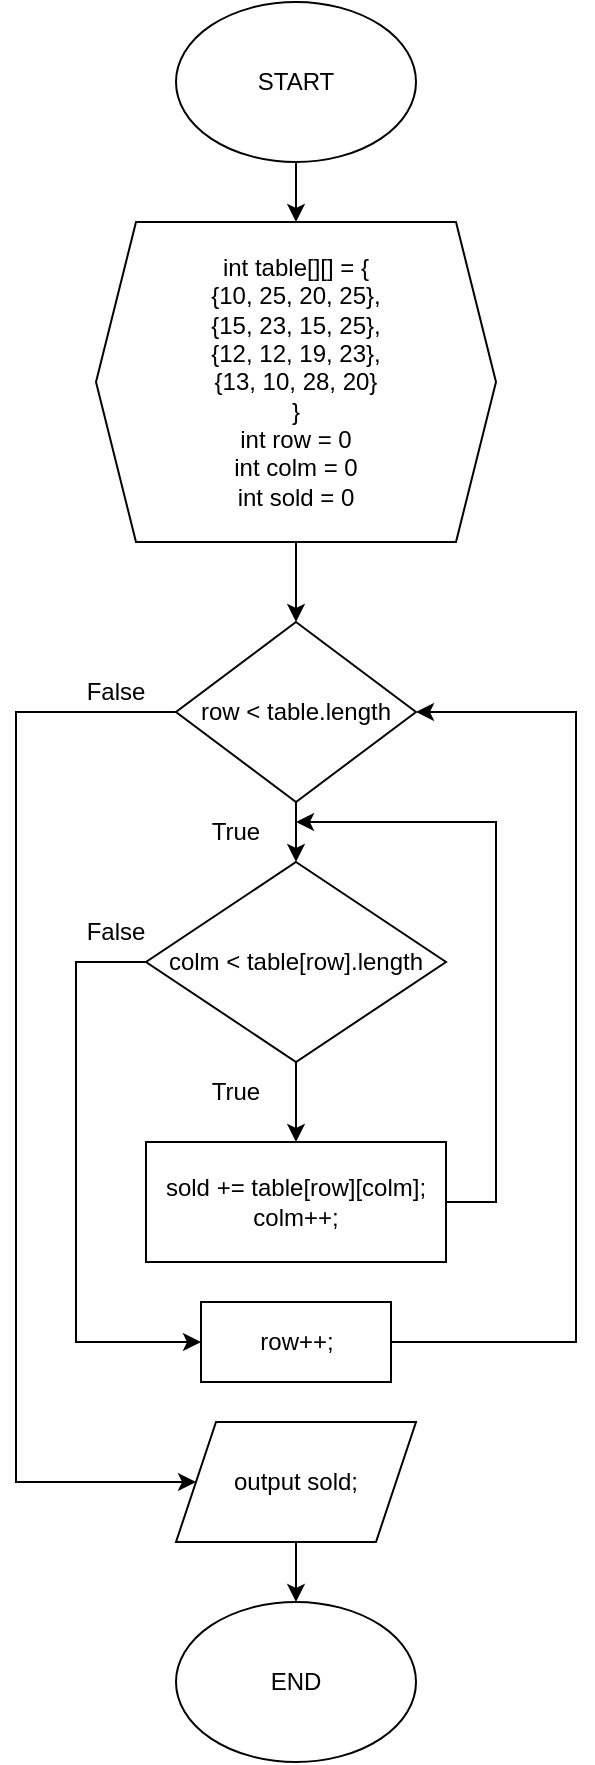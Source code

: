 <mxfile version="20.5.3" type="device" pages="3"><diagram id="sktFcx5SvW9-tHb6Rfi8" name="A"><mxGraphModel dx="2417" dy="930" grid="1" gridSize="10" guides="1" tooltips="1" connect="1" arrows="1" fold="1" page="1" pageScale="1" pageWidth="827" pageHeight="1169" math="0" shadow="0"><root><mxCell id="0"/><mxCell id="1" parent="0"/><mxCell id="OgRtUew9gYS7dEPXwe9Q-3" value="" style="edgeStyle=orthogonalEdgeStyle;rounded=0;orthogonalLoop=1;jettySize=auto;html=1;" edge="1" parent="1" source="OgRtUew9gYS7dEPXwe9Q-1" target="OgRtUew9gYS7dEPXwe9Q-2"><mxGeometry relative="1" as="geometry"/></mxCell><mxCell id="OgRtUew9gYS7dEPXwe9Q-1" value="START" style="ellipse;whiteSpace=wrap;html=1;" vertex="1" parent="1"><mxGeometry x="240" y="30" width="120" height="80" as="geometry"/></mxCell><mxCell id="OgRtUew9gYS7dEPXwe9Q-5" value="" style="edgeStyle=orthogonalEdgeStyle;rounded=0;orthogonalLoop=1;jettySize=auto;html=1;" edge="1" parent="1" source="OgRtUew9gYS7dEPXwe9Q-2" target="OgRtUew9gYS7dEPXwe9Q-4"><mxGeometry relative="1" as="geometry"/></mxCell><mxCell id="OgRtUew9gYS7dEPXwe9Q-2" value="int table[][] = {&lt;br&gt;{10, 25, 20, 25},&lt;br&gt;{15, 23, 15, 25},&lt;br&gt;{12, 12, 19, 23},&lt;br&gt;{13, 10, 28, 20}&lt;br&gt;}&lt;br&gt;int row = 0&lt;br&gt;int colm = 0 &lt;br&gt;int sold = 0" style="shape=hexagon;perimeter=hexagonPerimeter2;whiteSpace=wrap;html=1;fixedSize=1;" vertex="1" parent="1"><mxGeometry x="200" y="140" width="200" height="160" as="geometry"/></mxCell><mxCell id="OgRtUew9gYS7dEPXwe9Q-8" value="" style="edgeStyle=orthogonalEdgeStyle;rounded=0;orthogonalLoop=1;jettySize=auto;html=1;" edge="1" parent="1" source="OgRtUew9gYS7dEPXwe9Q-4" target="OgRtUew9gYS7dEPXwe9Q-7"><mxGeometry relative="1" as="geometry"/></mxCell><mxCell id="OgRtUew9gYS7dEPXwe9Q-13" style="edgeStyle=orthogonalEdgeStyle;rounded=0;orthogonalLoop=1;jettySize=auto;html=1;entryX=0;entryY=0.5;entryDx=0;entryDy=0;" edge="1" parent="1" source="OgRtUew9gYS7dEPXwe9Q-4" target="OgRtUew9gYS7dEPXwe9Q-17"><mxGeometry relative="1" as="geometry"><mxPoint x="240.0" y="820" as="targetPoint"/><Array as="points"><mxPoint x="160" y="385"/><mxPoint x="160" y="770"/><mxPoint x="240" y="770"/></Array></mxGeometry></mxCell><mxCell id="OgRtUew9gYS7dEPXwe9Q-4" value="row &amp;lt; table.length" style="rhombus;whiteSpace=wrap;html=1;" vertex="1" parent="1"><mxGeometry x="240" y="340" width="120" height="90" as="geometry"/></mxCell><mxCell id="OgRtUew9gYS7dEPXwe9Q-10" value="" style="edgeStyle=orthogonalEdgeStyle;rounded=0;orthogonalLoop=1;jettySize=auto;html=1;" edge="1" parent="1" source="OgRtUew9gYS7dEPXwe9Q-7" target="OgRtUew9gYS7dEPXwe9Q-9"><mxGeometry relative="1" as="geometry"/></mxCell><mxCell id="OgRtUew9gYS7dEPXwe9Q-15" style="edgeStyle=orthogonalEdgeStyle;rounded=0;orthogonalLoop=1;jettySize=auto;html=1;entryX=0;entryY=0.5;entryDx=0;entryDy=0;" edge="1" parent="1" source="OgRtUew9gYS7dEPXwe9Q-7" target="OgRtUew9gYS7dEPXwe9Q-14"><mxGeometry relative="1" as="geometry"><Array as="points"><mxPoint x="190" y="510"/><mxPoint x="190" y="700"/></Array></mxGeometry></mxCell><mxCell id="OgRtUew9gYS7dEPXwe9Q-7" value="colm &amp;lt; table[row].length" style="rhombus;whiteSpace=wrap;html=1;" vertex="1" parent="1"><mxGeometry x="225" y="460" width="150" height="100" as="geometry"/></mxCell><mxCell id="OgRtUew9gYS7dEPXwe9Q-11" style="edgeStyle=orthogonalEdgeStyle;rounded=0;orthogonalLoop=1;jettySize=auto;html=1;exitX=1;exitY=0.5;exitDx=0;exitDy=0;" edge="1" parent="1" source="OgRtUew9gYS7dEPXwe9Q-9"><mxGeometry relative="1" as="geometry"><mxPoint x="300" y="440" as="targetPoint"/><Array as="points"><mxPoint x="400" y="630"/><mxPoint x="400" y="440"/></Array></mxGeometry></mxCell><mxCell id="OgRtUew9gYS7dEPXwe9Q-9" value="sold += table[row][colm];&lt;br&gt;colm++;" style="rounded=0;whiteSpace=wrap;html=1;" vertex="1" parent="1"><mxGeometry x="225" y="600" width="150" height="60" as="geometry"/></mxCell><mxCell id="OgRtUew9gYS7dEPXwe9Q-16" style="edgeStyle=orthogonalEdgeStyle;rounded=0;orthogonalLoop=1;jettySize=auto;html=1;entryX=1;entryY=0.5;entryDx=0;entryDy=0;" edge="1" parent="1" source="OgRtUew9gYS7dEPXwe9Q-14" target="OgRtUew9gYS7dEPXwe9Q-4"><mxGeometry relative="1" as="geometry"><Array as="points"><mxPoint x="440" y="700"/><mxPoint x="440" y="385"/></Array></mxGeometry></mxCell><mxCell id="OgRtUew9gYS7dEPXwe9Q-14" value="row++;" style="rounded=0;whiteSpace=wrap;html=1;" vertex="1" parent="1"><mxGeometry x="252.5" y="680" width="95" height="40" as="geometry"/></mxCell><mxCell id="OgRtUew9gYS7dEPXwe9Q-21" value="" style="edgeStyle=orthogonalEdgeStyle;rounded=0;orthogonalLoop=1;jettySize=auto;html=1;" edge="1" parent="1" source="OgRtUew9gYS7dEPXwe9Q-17" target="OgRtUew9gYS7dEPXwe9Q-20"><mxGeometry relative="1" as="geometry"/></mxCell><mxCell id="OgRtUew9gYS7dEPXwe9Q-17" value="output sold;" style="shape=parallelogram;perimeter=parallelogramPerimeter;whiteSpace=wrap;html=1;fixedSize=1;" vertex="1" parent="1"><mxGeometry x="240.0" y="740" width="120" height="60" as="geometry"/></mxCell><mxCell id="OgRtUew9gYS7dEPXwe9Q-20" value="END" style="ellipse;whiteSpace=wrap;html=1;" vertex="1" parent="1"><mxGeometry x="240" y="830" width="120" height="80" as="geometry"/></mxCell><mxCell id="OgRtUew9gYS7dEPXwe9Q-22" value="False" style="text;html=1;strokeColor=none;fillColor=none;align=center;verticalAlign=middle;whiteSpace=wrap;rounded=0;" vertex="1" parent="1"><mxGeometry x="180" y="360" width="60" height="30" as="geometry"/></mxCell><mxCell id="OgRtUew9gYS7dEPXwe9Q-23" value="False" style="text;html=1;strokeColor=none;fillColor=none;align=center;verticalAlign=middle;whiteSpace=wrap;rounded=0;" vertex="1" parent="1"><mxGeometry x="180" y="480" width="60" height="30" as="geometry"/></mxCell><mxCell id="OgRtUew9gYS7dEPXwe9Q-24" value="True" style="text;html=1;strokeColor=none;fillColor=none;align=center;verticalAlign=middle;whiteSpace=wrap;rounded=0;" vertex="1" parent="1"><mxGeometry x="240" y="430" width="60" height="30" as="geometry"/></mxCell><mxCell id="OgRtUew9gYS7dEPXwe9Q-25" value="True" style="text;html=1;strokeColor=none;fillColor=none;align=center;verticalAlign=middle;whiteSpace=wrap;rounded=0;" vertex="1" parent="1"><mxGeometry x="240" y="560" width="60" height="30" as="geometry"/></mxCell></root></mxGraphModel></diagram><diagram id="tEsMc1xe6uoAp7w9FFmf" name="B"><mxGraphModel dx="984" dy="1284" grid="1" gridSize="10" guides="1" tooltips="1" connect="1" arrows="1" fold="1" page="1" pageScale="1" pageWidth="827" pageHeight="1169" math="0" shadow="0"><root><mxCell id="0"/><mxCell id="1" parent="0"/><mxCell id="xQ_nMmAJS4jZ_4ufS1-E-1" value="" style="edgeStyle=orthogonalEdgeStyle;rounded=0;orthogonalLoop=1;jettySize=auto;html=1;" edge="1" parent="1" source="xQ_nMmAJS4jZ_4ufS1-E-2" target="xQ_nMmAJS4jZ_4ufS1-E-4"><mxGeometry relative="1" as="geometry"/></mxCell><mxCell id="xQ_nMmAJS4jZ_4ufS1-E-2" value="START" style="ellipse;whiteSpace=wrap;html=1;" vertex="1" parent="1"><mxGeometry x="240" y="30" width="120" height="80" as="geometry"/></mxCell><mxCell id="xQ_nMmAJS4jZ_4ufS1-E-3" value="" style="edgeStyle=orthogonalEdgeStyle;rounded=0;orthogonalLoop=1;jettySize=auto;html=1;" edge="1" parent="1" source="xQ_nMmAJS4jZ_4ufS1-E-4" target="xQ_nMmAJS4jZ_4ufS1-E-7"><mxGeometry relative="1" as="geometry"/></mxCell><mxCell id="xQ_nMmAJS4jZ_4ufS1-E-4" value="int table[][] = {&lt;br&gt;{10, 25, 20, 25},&lt;br&gt;{15, 23, 15, 25},&lt;br&gt;{12, 12, 19, 23},&lt;br&gt;{13, 10, 28, 20}&lt;br&gt;}&lt;br&gt;int row = 0&lt;br&gt;int colm = 0 &lt;br&gt;int sold = 0" style="shape=hexagon;perimeter=hexagonPerimeter2;whiteSpace=wrap;html=1;fixedSize=1;" vertex="1" parent="1"><mxGeometry x="200" y="140" width="200" height="160" as="geometry"/></mxCell><mxCell id="xQ_nMmAJS4jZ_4ufS1-E-5" value="" style="edgeStyle=orthogonalEdgeStyle;rounded=0;orthogonalLoop=1;jettySize=auto;html=1;" edge="1" parent="1" source="xQ_nMmAJS4jZ_4ufS1-E-7" target="xQ_nMmAJS4jZ_4ufS1-E-10"><mxGeometry relative="1" as="geometry"/></mxCell><mxCell id="xQ_nMmAJS4jZ_4ufS1-E-6" style="edgeStyle=orthogonalEdgeStyle;rounded=0;orthogonalLoop=1;jettySize=auto;html=1;entryX=0;entryY=0.5;entryDx=0;entryDy=0;" edge="1" parent="1" source="xQ_nMmAJS4jZ_4ufS1-E-7" target="xQ_nMmAJS4jZ_4ufS1-E-16"><mxGeometry relative="1" as="geometry"><mxPoint x="240.0" y="820" as="targetPoint"/><Array as="points"><mxPoint x="160" y="385"/><mxPoint x="160" y="770"/><mxPoint x="240" y="770"/></Array></mxGeometry></mxCell><mxCell id="xQ_nMmAJS4jZ_4ufS1-E-7" value="row &amp;lt; table.length" style="rhombus;whiteSpace=wrap;html=1;" vertex="1" parent="1"><mxGeometry x="240" y="340" width="120" height="90" as="geometry"/></mxCell><mxCell id="xQ_nMmAJS4jZ_4ufS1-E-8" value="" style="edgeStyle=orthogonalEdgeStyle;rounded=0;orthogonalLoop=1;jettySize=auto;html=1;" edge="1" parent="1" source="xQ_nMmAJS4jZ_4ufS1-E-10" target="xQ_nMmAJS4jZ_4ufS1-E-12"><mxGeometry relative="1" as="geometry"/></mxCell><mxCell id="xQ_nMmAJS4jZ_4ufS1-E-9" style="edgeStyle=orthogonalEdgeStyle;rounded=0;orthogonalLoop=1;jettySize=auto;html=1;entryX=0;entryY=0.5;entryDx=0;entryDy=0;" edge="1" parent="1" source="xQ_nMmAJS4jZ_4ufS1-E-10" target="xQ_nMmAJS4jZ_4ufS1-E-14"><mxGeometry relative="1" as="geometry"><Array as="points"><mxPoint x="190" y="510"/><mxPoint x="190" y="700"/></Array></mxGeometry></mxCell><mxCell id="xQ_nMmAJS4jZ_4ufS1-E-10" value="colm &amp;lt; table[row].length" style="rhombus;whiteSpace=wrap;html=1;" vertex="1" parent="1"><mxGeometry x="225" y="460" width="150" height="100" as="geometry"/></mxCell><mxCell id="xQ_nMmAJS4jZ_4ufS1-E-11" style="edgeStyle=orthogonalEdgeStyle;rounded=0;orthogonalLoop=1;jettySize=auto;html=1;exitX=1;exitY=0.5;exitDx=0;exitDy=0;" edge="1" parent="1" source="xQ_nMmAJS4jZ_4ufS1-E-12"><mxGeometry relative="1" as="geometry"><mxPoint x="300" y="440" as="targetPoint"/><Array as="points"><mxPoint x="400" y="630"/><mxPoint x="400" y="440"/></Array></mxGeometry></mxCell><mxCell id="xQ_nMmAJS4jZ_4ufS1-E-12" value="sold += table[row][colm];&lt;br&gt;colm++;" style="rounded=0;whiteSpace=wrap;html=1;" vertex="1" parent="1"><mxGeometry x="225" y="600" width="150" height="60" as="geometry"/></mxCell><mxCell id="xQ_nMmAJS4jZ_4ufS1-E-13" style="edgeStyle=orthogonalEdgeStyle;rounded=0;orthogonalLoop=1;jettySize=auto;html=1;entryX=1;entryY=0.5;entryDx=0;entryDy=0;" edge="1" parent="1" source="xQ_nMmAJS4jZ_4ufS1-E-14" target="xQ_nMmAJS4jZ_4ufS1-E-7"><mxGeometry relative="1" as="geometry"><Array as="points"><mxPoint x="440" y="700"/><mxPoint x="440" y="385"/></Array></mxGeometry></mxCell><mxCell id="xQ_nMmAJS4jZ_4ufS1-E-14" value="row++;" style="rounded=0;whiteSpace=wrap;html=1;" vertex="1" parent="1"><mxGeometry x="252.5" y="680" width="95" height="40" as="geometry"/></mxCell><mxCell id="__D4oTk-HJ11E56ABFhO-3" value="" style="edgeStyle=orthogonalEdgeStyle;rounded=0;orthogonalLoop=1;jettySize=auto;html=1;" edge="1" parent="1" source="xQ_nMmAJS4jZ_4ufS1-E-16" target="__D4oTk-HJ11E56ABFhO-1"><mxGeometry relative="1" as="geometry"/></mxCell><mxCell id="xQ_nMmAJS4jZ_4ufS1-E-16" value="output sold;" style="shape=parallelogram;perimeter=parallelogramPerimeter;whiteSpace=wrap;html=1;fixedSize=1;" vertex="1" parent="1"><mxGeometry x="240.0" y="740" width="120" height="60" as="geometry"/></mxCell><mxCell id="xQ_nMmAJS4jZ_4ufS1-E-17" value="False" style="text;html=1;strokeColor=none;fillColor=none;align=center;verticalAlign=middle;whiteSpace=wrap;rounded=0;" vertex="1" parent="1"><mxGeometry x="180" y="360" width="60" height="30" as="geometry"/></mxCell><mxCell id="xQ_nMmAJS4jZ_4ufS1-E-18" value="False" style="text;html=1;strokeColor=none;fillColor=none;align=center;verticalAlign=middle;whiteSpace=wrap;rounded=0;" vertex="1" parent="1"><mxGeometry x="180" y="480" width="60" height="30" as="geometry"/></mxCell><mxCell id="xQ_nMmAJS4jZ_4ufS1-E-19" value="True" style="text;html=1;strokeColor=none;fillColor=none;align=center;verticalAlign=middle;whiteSpace=wrap;rounded=0;" vertex="1" parent="1"><mxGeometry x="240" y="430" width="60" height="30" as="geometry"/></mxCell><mxCell id="xQ_nMmAJS4jZ_4ufS1-E-20" value="True" style="text;html=1;strokeColor=none;fillColor=none;align=center;verticalAlign=middle;whiteSpace=wrap;rounded=0;" vertex="1" parent="1"><mxGeometry x="240" y="560" width="60" height="30" as="geometry"/></mxCell><mxCell id="__D4oTk-HJ11E56ABFhO-1" value="END" style="ellipse;whiteSpace=wrap;html=1;" vertex="1" parent="1"><mxGeometry x="240" y="830" width="120" height="80" as="geometry"/></mxCell></root></mxGraphModel></diagram><diagram id="wOTDTvpF6mqoGzwKfE6q" name="C"><mxGraphModel dx="492" dy="642" grid="1" gridSize="10" guides="1" tooltips="1" connect="1" arrows="1" fold="1" page="1" pageScale="1" pageWidth="827" pageHeight="1169" math="0" shadow="0"><root><mxCell id="0"/><mxCell id="1" parent="0"/><mxCell id="sKhLfWwCqgjqo8x37-eK-2" value="" style="edgeStyle=orthogonalEdgeStyle;rounded=0;orthogonalLoop=1;jettySize=auto;html=1;" edge="1" parent="1" source="sKhLfWwCqgjqo8x37-eK-3" target="sKhLfWwCqgjqo8x37-eK-5"><mxGeometry relative="1" as="geometry"/></mxCell><mxCell id="sKhLfWwCqgjqo8x37-eK-3" value="START" style="ellipse;whiteSpace=wrap;html=1;" vertex="1" parent="1"><mxGeometry x="240" y="30" width="120" height="80" as="geometry"/></mxCell><mxCell id="sKhLfWwCqgjqo8x37-eK-4" value="" style="edgeStyle=orthogonalEdgeStyle;rounded=0;orthogonalLoop=1;jettySize=auto;html=1;" edge="1" parent="1" source="sKhLfWwCqgjqo8x37-eK-5" target="sKhLfWwCqgjqo8x37-eK-8"><mxGeometry relative="1" as="geometry"/></mxCell><mxCell id="sKhLfWwCqgjqo8x37-eK-5" value="int table[][] = {&lt;br&gt;{10, 25, 20, 25},&lt;br&gt;{15, 23, 15, 25},&lt;br&gt;{12, 12, 19, 23},&lt;br&gt;{13, 10, 28, 20}&lt;br&gt;}&lt;br&gt;int price[] = {3000, 2500, 4000, 4500}&lt;br&gt;int row = 0&lt;br&gt;int colm = 0 &lt;br&gt;int sold = 0" style="shape=hexagon;perimeter=hexagonPerimeter2;whiteSpace=wrap;html=1;fixedSize=1;" vertex="1" parent="1"><mxGeometry x="190" y="140" width="220" height="150" as="geometry"/></mxCell><mxCell id="sKhLfWwCqgjqo8x37-eK-6" value="" style="edgeStyle=orthogonalEdgeStyle;rounded=0;orthogonalLoop=1;jettySize=auto;html=1;" edge="1" parent="1" source="sKhLfWwCqgjqo8x37-eK-8" target="sKhLfWwCqgjqo8x37-eK-11"><mxGeometry relative="1" as="geometry"/></mxCell><mxCell id="sKhLfWwCqgjqo8x37-eK-7" style="edgeStyle=orthogonalEdgeStyle;rounded=0;orthogonalLoop=1;jettySize=auto;html=1;entryX=0;entryY=0.5;entryDx=0;entryDy=0;" edge="1" parent="1" source="sKhLfWwCqgjqo8x37-eK-8" target="sKhLfWwCqgjqo8x37-eK-17"><mxGeometry relative="1" as="geometry"><mxPoint x="240.0" y="820" as="targetPoint"/><Array as="points"><mxPoint x="130" y="385"/><mxPoint x="130" y="770"/></Array></mxGeometry></mxCell><mxCell id="sKhLfWwCqgjqo8x37-eK-8" value="row &amp;lt; table.length" style="rhombus;whiteSpace=wrap;html=1;" vertex="1" parent="1"><mxGeometry x="240" y="340" width="120" height="90" as="geometry"/></mxCell><mxCell id="sKhLfWwCqgjqo8x37-eK-9" value="" style="edgeStyle=orthogonalEdgeStyle;rounded=0;orthogonalLoop=1;jettySize=auto;html=1;" edge="1" parent="1" source="sKhLfWwCqgjqo8x37-eK-11" target="sKhLfWwCqgjqo8x37-eK-13"><mxGeometry relative="1" as="geometry"/></mxCell><mxCell id="sKhLfWwCqgjqo8x37-eK-10" style="edgeStyle=orthogonalEdgeStyle;rounded=0;orthogonalLoop=1;jettySize=auto;html=1;entryX=0;entryY=0.5;entryDx=0;entryDy=0;" edge="1" parent="1" source="sKhLfWwCqgjqo8x37-eK-11" target="sKhLfWwCqgjqo8x37-eK-15"><mxGeometry relative="1" as="geometry"><Array as="points"><mxPoint x="170" y="510"/><mxPoint x="170" y="700"/></Array></mxGeometry></mxCell><mxCell id="sKhLfWwCqgjqo8x37-eK-11" value="colm &amp;lt; table[row].length" style="rhombus;whiteSpace=wrap;html=1;" vertex="1" parent="1"><mxGeometry x="225" y="460" width="150" height="100" as="geometry"/></mxCell><mxCell id="sKhLfWwCqgjqo8x37-eK-12" style="edgeStyle=orthogonalEdgeStyle;rounded=0;orthogonalLoop=1;jettySize=auto;html=1;exitX=1;exitY=0.5;exitDx=0;exitDy=0;" edge="1" parent="1" source="sKhLfWwCqgjqo8x37-eK-13"><mxGeometry relative="1" as="geometry"><mxPoint x="300" y="440" as="targetPoint"/><Array as="points"><mxPoint x="440" y="630"/><mxPoint x="440" y="440"/></Array></mxGeometry></mxCell><mxCell id="sKhLfWwCqgjqo8x37-eK-13" value="sold += table[row][colm] * price[colm];&lt;br&gt;colm++;" style="rounded=0;whiteSpace=wrap;html=1;" vertex="1" parent="1"><mxGeometry x="197.5" y="600" width="205" height="60" as="geometry"/></mxCell><mxCell id="sKhLfWwCqgjqo8x37-eK-14" style="edgeStyle=orthogonalEdgeStyle;rounded=0;orthogonalLoop=1;jettySize=auto;html=1;entryX=1;entryY=0.5;entryDx=0;entryDy=0;" edge="1" parent="1" source="sKhLfWwCqgjqo8x37-eK-15" target="sKhLfWwCqgjqo8x37-eK-8"><mxGeometry relative="1" as="geometry"><Array as="points"><mxPoint x="480" y="700"/><mxPoint x="480" y="385"/></Array></mxGeometry></mxCell><mxCell id="sKhLfWwCqgjqo8x37-eK-15" value="row++;" style="rounded=0;whiteSpace=wrap;html=1;" vertex="1" parent="1"><mxGeometry x="252.5" y="680" width="95" height="40" as="geometry"/></mxCell><mxCell id="sKhLfWwCqgjqo8x37-eK-16" value="" style="edgeStyle=orthogonalEdgeStyle;rounded=0;orthogonalLoop=1;jettySize=auto;html=1;" edge="1" parent="1" source="sKhLfWwCqgjqo8x37-eK-17"><mxGeometry relative="1" as="geometry"><mxPoint x="300" y="830" as="targetPoint"/></mxGeometry></mxCell><mxCell id="sKhLfWwCqgjqo8x37-eK-17" value="output sold;" style="shape=parallelogram;perimeter=parallelogramPerimeter;whiteSpace=wrap;html=1;fixedSize=1;" vertex="1" parent="1"><mxGeometry x="240.0" y="740" width="120" height="60" as="geometry"/></mxCell><mxCell id="sKhLfWwCqgjqo8x37-eK-18" value="False" style="text;html=1;strokeColor=none;fillColor=none;align=center;verticalAlign=middle;whiteSpace=wrap;rounded=0;" vertex="1" parent="1"><mxGeometry x="180" y="360" width="60" height="30" as="geometry"/></mxCell><mxCell id="sKhLfWwCqgjqo8x37-eK-19" value="False" style="text;html=1;strokeColor=none;fillColor=none;align=center;verticalAlign=middle;whiteSpace=wrap;rounded=0;" vertex="1" parent="1"><mxGeometry x="180" y="480" width="60" height="30" as="geometry"/></mxCell><mxCell id="sKhLfWwCqgjqo8x37-eK-20" value="True" style="text;html=1;strokeColor=none;fillColor=none;align=center;verticalAlign=middle;whiteSpace=wrap;rounded=0;" vertex="1" parent="1"><mxGeometry x="240" y="430" width="60" height="30" as="geometry"/></mxCell><mxCell id="sKhLfWwCqgjqo8x37-eK-21" value="True" style="text;html=1;strokeColor=none;fillColor=none;align=center;verticalAlign=middle;whiteSpace=wrap;rounded=0;" vertex="1" parent="1"><mxGeometry x="240" y="560" width="60" height="30" as="geometry"/></mxCell><mxCell id="sKhLfWwCqgjqo8x37-eK-22" value="END" style="ellipse;whiteSpace=wrap;html=1;" vertex="1" parent="1"><mxGeometry x="240" y="830" width="120" height="80" as="geometry"/></mxCell></root></mxGraphModel></diagram></mxfile>